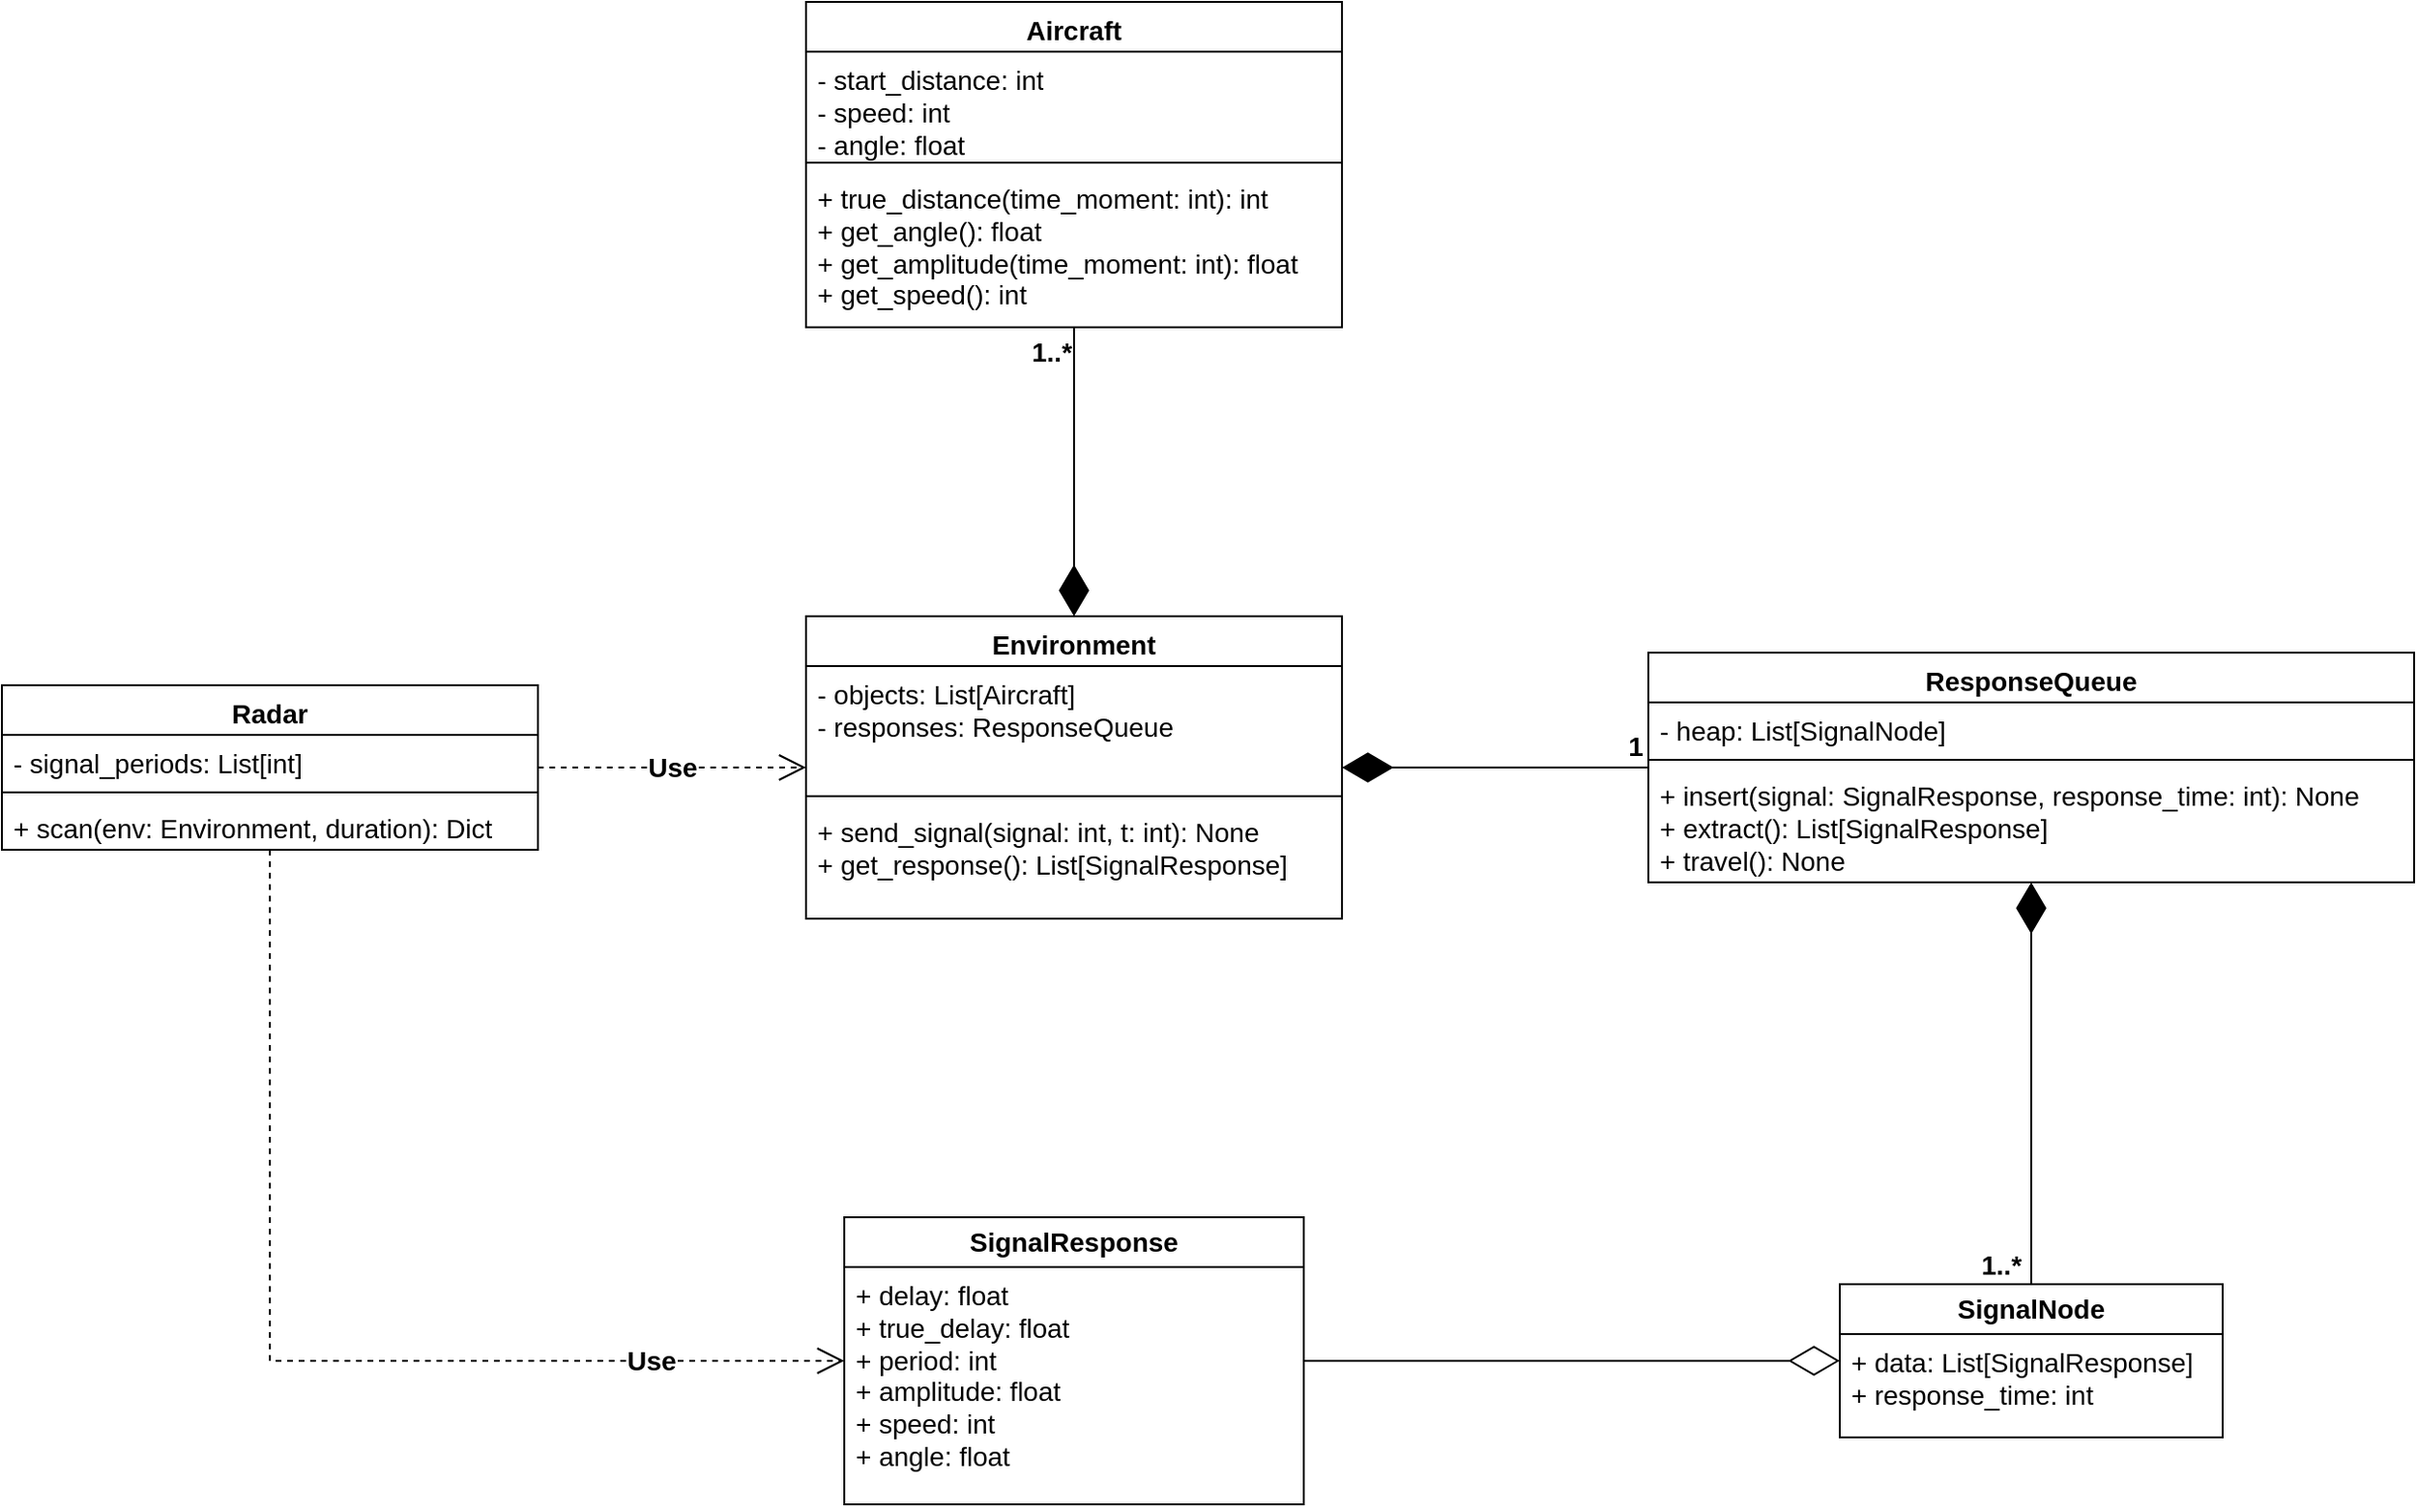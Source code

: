 <mxfile version="23.0.2" type="device">
  <diagram id="C5RBs43oDa-KdzZeNtuy" name="Page-1">
    <mxGraphModel dx="1877" dy="629" grid="1" gridSize="10" guides="1" tooltips="1" connect="1" arrows="1" fold="1" page="1" pageScale="1" pageWidth="827" pageHeight="1169" math="0" shadow="0">
      <root>
        <mxCell id="WIyWlLk6GJQsqaUBKTNV-0" />
        <mxCell id="WIyWlLk6GJQsqaUBKTNV-1" parent="WIyWlLk6GJQsqaUBKTNV-0" />
        <mxCell id="GF2OPw2r5ZtbMO8D5Vbo-16" value="&lt;font style=&quot;font-size: 14px;&quot;&gt;Radar&lt;/font&gt;" style="swimlane;fontStyle=1;align=center;verticalAlign=top;childLayout=stackLayout;horizontal=1;startSize=26;horizontalStack=0;resizeParent=1;resizeParentMax=0;resizeLast=0;collapsible=1;marginBottom=0;whiteSpace=wrap;html=1;" parent="WIyWlLk6GJQsqaUBKTNV-1" vertex="1">
          <mxGeometry x="-260" y="357" width="280" height="86" as="geometry" />
        </mxCell>
        <mxCell id="GF2OPw2r5ZtbMO8D5Vbo-17" value="&lt;font style=&quot;font-size: 14px;&quot;&gt;- signal_periods: List[int]&lt;/font&gt;" style="text;strokeColor=none;fillColor=none;align=left;verticalAlign=top;spacingLeft=4;spacingRight=4;overflow=hidden;rotatable=0;points=[[0,0.5],[1,0.5]];portConstraint=eastwest;whiteSpace=wrap;html=1;" parent="GF2OPw2r5ZtbMO8D5Vbo-16" vertex="1">
          <mxGeometry y="26" width="280" height="26" as="geometry" />
        </mxCell>
        <mxCell id="GF2OPw2r5ZtbMO8D5Vbo-18" value="" style="line;strokeWidth=1;fillColor=none;align=left;verticalAlign=middle;spacingTop=-1;spacingLeft=3;spacingRight=3;rotatable=0;labelPosition=right;points=[];portConstraint=eastwest;strokeColor=inherit;" parent="GF2OPw2r5ZtbMO8D5Vbo-16" vertex="1">
          <mxGeometry y="52" width="280" height="8" as="geometry" />
        </mxCell>
        <mxCell id="GF2OPw2r5ZtbMO8D5Vbo-19" value="&lt;font style=&quot;font-size: 14px;&quot;&gt;+ scan(env: Environment, duration): Dict&lt;/font&gt;" style="text;strokeColor=none;fillColor=none;align=left;verticalAlign=top;spacingLeft=4;spacingRight=4;overflow=hidden;rotatable=0;points=[[0,0.5],[1,0.5]];portConstraint=eastwest;whiteSpace=wrap;html=1;" parent="GF2OPw2r5ZtbMO8D5Vbo-16" vertex="1">
          <mxGeometry y="60" width="280" height="26" as="geometry" />
        </mxCell>
        <mxCell id="GF2OPw2r5ZtbMO8D5Vbo-22" value="&lt;font style=&quot;font-size: 14px;&quot;&gt;Aircraft&lt;/font&gt;" style="swimlane;fontStyle=1;align=center;verticalAlign=top;childLayout=stackLayout;horizontal=1;startSize=26;horizontalStack=0;resizeParent=1;resizeParentMax=0;resizeLast=0;collapsible=1;marginBottom=0;whiteSpace=wrap;html=1;" parent="WIyWlLk6GJQsqaUBKTNV-1" vertex="1">
          <mxGeometry x="160" width="280" height="170" as="geometry" />
        </mxCell>
        <mxCell id="GF2OPw2r5ZtbMO8D5Vbo-23" value="&lt;font style=&quot;font-size: 14px;&quot;&gt;- start_distance: int&lt;br&gt;- speed: int&lt;br&gt;- angle: float&lt;br&gt;&lt;/font&gt;" style="text;strokeColor=none;fillColor=none;align=left;verticalAlign=top;spacingLeft=4;spacingRight=4;overflow=hidden;rotatable=0;points=[[0,0.5],[1,0.5]];portConstraint=eastwest;whiteSpace=wrap;html=1;" parent="GF2OPw2r5ZtbMO8D5Vbo-22" vertex="1">
          <mxGeometry y="26" width="280" height="54" as="geometry" />
        </mxCell>
        <mxCell id="GF2OPw2r5ZtbMO8D5Vbo-24" value="" style="line;strokeWidth=1;fillColor=none;align=left;verticalAlign=middle;spacingTop=-1;spacingLeft=3;spacingRight=3;rotatable=0;labelPosition=right;points=[];portConstraint=eastwest;strokeColor=inherit;" parent="GF2OPw2r5ZtbMO8D5Vbo-22" vertex="1">
          <mxGeometry y="80" width="280" height="8" as="geometry" />
        </mxCell>
        <mxCell id="GF2OPw2r5ZtbMO8D5Vbo-25" value="&lt;font style=&quot;font-size: 14px;&quot;&gt;+ true_distance(time_moment: int): int&lt;br&gt;+ get_angle(): float&lt;br&gt;+ get_amplitude(time_moment: int): float&lt;br&gt;+ get_speed(): int&lt;br&gt;&lt;/font&gt;" style="text;strokeColor=none;fillColor=none;align=left;verticalAlign=top;spacingLeft=4;spacingRight=4;overflow=hidden;rotatable=0;points=[[0,0.5],[1,0.5]];portConstraint=eastwest;whiteSpace=wrap;html=1;" parent="GF2OPw2r5ZtbMO8D5Vbo-22" vertex="1">
          <mxGeometry y="88" width="280" height="82" as="geometry" />
        </mxCell>
        <mxCell id="GF2OPw2r5ZtbMO8D5Vbo-26" value="&lt;b&gt;&lt;font style=&quot;font-size: 14px;&quot;&gt;SignalResponse&lt;/font&gt;&lt;/b&gt;" style="swimlane;fontStyle=0;childLayout=stackLayout;horizontal=1;startSize=26;fillColor=none;horizontalStack=0;resizeParent=1;resizeParentMax=0;resizeLast=0;collapsible=1;marginBottom=0;whiteSpace=wrap;html=1;" parent="WIyWlLk6GJQsqaUBKTNV-1" vertex="1">
          <mxGeometry x="180" y="635" width="240" height="150" as="geometry">
            <mxRectangle x="310" y="420" width="110" height="30" as="alternateBounds" />
          </mxGeometry>
        </mxCell>
        <mxCell id="GF2OPw2r5ZtbMO8D5Vbo-27" value="&lt;font style=&quot;font-size: 14px;&quot;&gt;+ delay: float&lt;br&gt;+ true_delay: float&lt;br&gt;+ period: int&lt;br&gt;+ amplitude: float&lt;br&gt;+ speed: int&lt;br&gt;+ angle: float&lt;br&gt;&lt;/font&gt;" style="text;strokeColor=none;fillColor=none;align=left;verticalAlign=top;spacingLeft=4;spacingRight=4;overflow=hidden;rotatable=0;points=[[0,0.5],[1,0.5]];portConstraint=eastwest;whiteSpace=wrap;html=1;" parent="GF2OPw2r5ZtbMO8D5Vbo-26" vertex="1">
          <mxGeometry y="26" width="240" height="124" as="geometry" />
        </mxCell>
        <mxCell id="GF2OPw2r5ZtbMO8D5Vbo-28" value="&lt;font style=&quot;font-size: 14px;&quot;&gt;ResponseQueue&lt;/font&gt;" style="swimlane;fontStyle=1;align=center;verticalAlign=top;childLayout=stackLayout;horizontal=1;startSize=26;horizontalStack=0;resizeParent=1;resizeParentMax=0;resizeLast=0;collapsible=1;marginBottom=0;whiteSpace=wrap;html=1;" parent="WIyWlLk6GJQsqaUBKTNV-1" vertex="1">
          <mxGeometry x="600" y="340" width="400" height="120" as="geometry" />
        </mxCell>
        <mxCell id="GF2OPw2r5ZtbMO8D5Vbo-29" value="&lt;font style=&quot;font-size: 14px;&quot;&gt;- heap: List[SignalNode]&lt;/font&gt;" style="text;strokeColor=none;fillColor=none;align=left;verticalAlign=top;spacingLeft=4;spacingRight=4;overflow=hidden;rotatable=0;points=[[0,0.5],[1,0.5]];portConstraint=eastwest;whiteSpace=wrap;html=1;" parent="GF2OPw2r5ZtbMO8D5Vbo-28" vertex="1">
          <mxGeometry y="26" width="400" height="26" as="geometry" />
        </mxCell>
        <mxCell id="GF2OPw2r5ZtbMO8D5Vbo-30" value="" style="line;strokeWidth=1;fillColor=none;align=left;verticalAlign=middle;spacingTop=-1;spacingLeft=3;spacingRight=3;rotatable=0;labelPosition=right;points=[];portConstraint=eastwest;strokeColor=inherit;" parent="GF2OPw2r5ZtbMO8D5Vbo-28" vertex="1">
          <mxGeometry y="52" width="400" height="8" as="geometry" />
        </mxCell>
        <mxCell id="GF2OPw2r5ZtbMO8D5Vbo-31" value="&lt;font style=&quot;font-size: 14px;&quot;&gt;+ insert(signal: SignalResponse, response_time: int): None&lt;br&gt;+ extract(): List[SignalResponse]&lt;br&gt;+ travel(): None&lt;br&gt;&lt;/font&gt;" style="text;strokeColor=none;fillColor=none;align=left;verticalAlign=top;spacingLeft=4;spacingRight=4;overflow=hidden;rotatable=0;points=[[0,0.5],[1,0.5]];portConstraint=eastwest;whiteSpace=wrap;html=1;" parent="GF2OPw2r5ZtbMO8D5Vbo-28" vertex="1">
          <mxGeometry y="60" width="400" height="60" as="geometry" />
        </mxCell>
        <mxCell id="GF2OPw2r5ZtbMO8D5Vbo-39" value="&lt;b&gt;&lt;font style=&quot;font-size: 14px;&quot;&gt;SignalNode&lt;/font&gt;&lt;/b&gt;" style="swimlane;fontStyle=0;childLayout=stackLayout;horizontal=1;startSize=26;fillColor=none;horizontalStack=0;resizeParent=1;resizeParentMax=0;resizeLast=0;collapsible=1;marginBottom=0;whiteSpace=wrap;html=1;" parent="WIyWlLk6GJQsqaUBKTNV-1" vertex="1">
          <mxGeometry x="700" y="670" width="200" height="80" as="geometry" />
        </mxCell>
        <mxCell id="GF2OPw2r5ZtbMO8D5Vbo-40" value="&lt;font style=&quot;font-size: 14px;&quot;&gt;+ data: List[SignalResponse]&lt;br&gt;+ response_time: int&lt;br&gt;&lt;/font&gt;" style="text;strokeColor=none;fillColor=none;align=left;verticalAlign=top;spacingLeft=4;spacingRight=4;overflow=hidden;rotatable=0;points=[[0,0.5],[1,0.5]];portConstraint=eastwest;whiteSpace=wrap;html=1;" parent="GF2OPw2r5ZtbMO8D5Vbo-39" vertex="1">
          <mxGeometry y="26" width="200" height="54" as="geometry" />
        </mxCell>
        <mxCell id="GF2OPw2r5ZtbMO8D5Vbo-41" value="" style="endArrow=diamondThin;endFill=1;endSize=24;html=1;rounded=0;" parent="WIyWlLk6GJQsqaUBKTNV-1" source="GF2OPw2r5ZtbMO8D5Vbo-39" target="GF2OPw2r5ZtbMO8D5Vbo-28" edge="1">
          <mxGeometry width="160" relative="1" as="geometry">
            <mxPoint x="1044" y="460" as="sourcePoint" />
            <mxPoint x="1204" y="460" as="targetPoint" />
          </mxGeometry>
        </mxCell>
        <mxCell id="GF2OPw2r5ZtbMO8D5Vbo-42" value="&lt;font style=&quot;font-size: 14px;&quot;&gt;&lt;b&gt;1..*&lt;/b&gt;&lt;/font&gt;" style="edgeLabel;html=1;align=center;verticalAlign=middle;resizable=0;points=[];" parent="GF2OPw2r5ZtbMO8D5Vbo-41" vertex="1" connectable="0">
          <mxGeometry x="-0.662" y="-1" relative="1" as="geometry">
            <mxPoint x="-17" y="25" as="offset" />
          </mxGeometry>
        </mxCell>
        <mxCell id="GF2OPw2r5ZtbMO8D5Vbo-43" value="" style="endArrow=diamondThin;endFill=0;endSize=24;html=1;rounded=0;" parent="WIyWlLk6GJQsqaUBKTNV-1" source="GF2OPw2r5ZtbMO8D5Vbo-26" target="GF2OPw2r5ZtbMO8D5Vbo-39" edge="1">
          <mxGeometry width="160" relative="1" as="geometry">
            <mxPoint x="1184" y="770" as="sourcePoint" />
            <mxPoint x="1284" y="550" as="targetPoint" />
          </mxGeometry>
        </mxCell>
        <mxCell id="GF2OPw2r5ZtbMO8D5Vbo-48" value="&lt;font style=&quot;font-size: 14px;&quot;&gt;Environment&lt;/font&gt;" style="swimlane;fontStyle=1;align=center;verticalAlign=top;childLayout=stackLayout;horizontal=1;startSize=26;horizontalStack=0;resizeParent=1;resizeParentMax=0;resizeLast=0;collapsible=1;marginBottom=0;whiteSpace=wrap;html=1;" parent="WIyWlLk6GJQsqaUBKTNV-1" vertex="1">
          <mxGeometry x="160" y="321" width="280" height="158" as="geometry" />
        </mxCell>
        <mxCell id="GF2OPw2r5ZtbMO8D5Vbo-49" value="&lt;font style=&quot;font-size: 14px;&quot;&gt;- objects: List[Aircraft]&lt;br&gt;- responses: ResponseQueue&lt;br&gt;&lt;/font&gt;" style="text;strokeColor=none;fillColor=none;align=left;verticalAlign=top;spacingLeft=4;spacingRight=4;overflow=hidden;rotatable=0;points=[[0,0.5],[1,0.5]];portConstraint=eastwest;whiteSpace=wrap;html=1;" parent="GF2OPw2r5ZtbMO8D5Vbo-48" vertex="1">
          <mxGeometry y="26" width="280" height="64" as="geometry" />
        </mxCell>
        <mxCell id="GF2OPw2r5ZtbMO8D5Vbo-50" value="" style="line;strokeWidth=1;fillColor=none;align=left;verticalAlign=middle;spacingTop=-1;spacingLeft=3;spacingRight=3;rotatable=0;labelPosition=right;points=[];portConstraint=eastwest;strokeColor=inherit;" parent="GF2OPw2r5ZtbMO8D5Vbo-48" vertex="1">
          <mxGeometry y="90" width="280" height="8" as="geometry" />
        </mxCell>
        <mxCell id="GF2OPw2r5ZtbMO8D5Vbo-51" value="&lt;font style=&quot;font-size: 14px;&quot;&gt;+ send_signal(signal: int, t: int): None&lt;br&gt;+ get_response(): List[SignalResponse]&lt;br&gt;&lt;/font&gt;" style="text;strokeColor=none;fillColor=none;align=left;verticalAlign=top;spacingLeft=4;spacingRight=4;overflow=hidden;rotatable=0;points=[[0,0.5],[1,0.5]];portConstraint=eastwest;whiteSpace=wrap;html=1;" parent="GF2OPw2r5ZtbMO8D5Vbo-48" vertex="1">
          <mxGeometry y="98" width="280" height="60" as="geometry" />
        </mxCell>
        <mxCell id="GF2OPw2r5ZtbMO8D5Vbo-52" value="" style="endArrow=diamondThin;endFill=1;endSize=24;html=1;rounded=0;" parent="WIyWlLk6GJQsqaUBKTNV-1" source="GF2OPw2r5ZtbMO8D5Vbo-22" target="GF2OPw2r5ZtbMO8D5Vbo-48" edge="1">
          <mxGeometry width="160" relative="1" as="geometry">
            <mxPoint x="340" y="200" as="sourcePoint" />
            <mxPoint x="500" y="200" as="targetPoint" />
          </mxGeometry>
        </mxCell>
        <mxCell id="GF2OPw2r5ZtbMO8D5Vbo-53" value="&lt;font style=&quot;font-size: 14px;&quot;&gt;&lt;b&gt;1..*&lt;/b&gt;&lt;/font&gt;" style="edgeLabel;html=1;align=center;verticalAlign=middle;resizable=0;points=[];" parent="GF2OPw2r5ZtbMO8D5Vbo-52" vertex="1" connectable="0">
          <mxGeometry x="-0.831" y="-1" relative="1" as="geometry">
            <mxPoint x="-11" as="offset" />
          </mxGeometry>
        </mxCell>
        <mxCell id="GF2OPw2r5ZtbMO8D5Vbo-57" value="" style="endArrow=diamondThin;endFill=1;endSize=24;html=1;rounded=0;" parent="WIyWlLk6GJQsqaUBKTNV-1" source="GF2OPw2r5ZtbMO8D5Vbo-28" target="GF2OPw2r5ZtbMO8D5Vbo-48" edge="1">
          <mxGeometry width="160" relative="1" as="geometry">
            <mxPoint x="330" y="560" as="sourcePoint" />
            <mxPoint x="490" y="560" as="targetPoint" />
          </mxGeometry>
        </mxCell>
        <mxCell id="GF2OPw2r5ZtbMO8D5Vbo-58" value="&lt;font style=&quot;font-size: 14px;&quot;&gt;&lt;b&gt;1&lt;/b&gt;&lt;/font&gt;" style="edgeLabel;html=1;align=center;verticalAlign=middle;resizable=0;points=[];" parent="GF2OPw2r5ZtbMO8D5Vbo-57" vertex="1" connectable="0">
          <mxGeometry x="-0.812" y="-1" relative="1" as="geometry">
            <mxPoint x="8" y="-10" as="offset" />
          </mxGeometry>
        </mxCell>
        <mxCell id="GF2OPw2r5ZtbMO8D5Vbo-59" value="&lt;font style=&quot;font-size: 14px;&quot;&gt;&lt;b&gt;Use&lt;/b&gt;&lt;/font&gt;" style="endArrow=open;endSize=12;dashed=1;html=1;rounded=0;" parent="WIyWlLk6GJQsqaUBKTNV-1" source="GF2OPw2r5ZtbMO8D5Vbo-16" target="GF2OPw2r5ZtbMO8D5Vbo-48" edge="1">
          <mxGeometry width="160" relative="1" as="geometry">
            <mxPoint x="20" y="450" as="sourcePoint" />
            <mxPoint x="180" y="450" as="targetPoint" />
          </mxGeometry>
        </mxCell>
        <mxCell id="GF2OPw2r5ZtbMO8D5Vbo-60" value="&lt;font style=&quot;font-size: 14px;&quot;&gt;&lt;b&gt;Use&lt;/b&gt;&lt;/font&gt;" style="endArrow=open;endSize=12;dashed=1;html=1;rounded=0;" parent="WIyWlLk6GJQsqaUBKTNV-1" source="GF2OPw2r5ZtbMO8D5Vbo-16" target="GF2OPw2r5ZtbMO8D5Vbo-26" edge="1">
          <mxGeometry x="0.647" width="160" relative="1" as="geometry">
            <mxPoint x="-10" y="620" as="sourcePoint" />
            <mxPoint x="150" y="620" as="targetPoint" />
            <Array as="points">
              <mxPoint x="-120" y="710" />
            </Array>
            <mxPoint x="-1" as="offset" />
          </mxGeometry>
        </mxCell>
      </root>
    </mxGraphModel>
  </diagram>
</mxfile>
